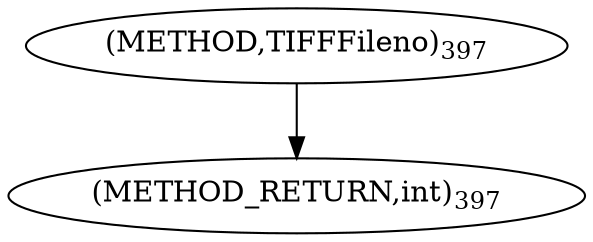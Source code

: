 digraph "TIFFFileno" {  
"8648" [label = <(METHOD,TIFFFileno)<SUB>397</SUB>> ]
"8650" [label = <(METHOD_RETURN,int)<SUB>397</SUB>> ]
  "8648" -> "8650" 
}
